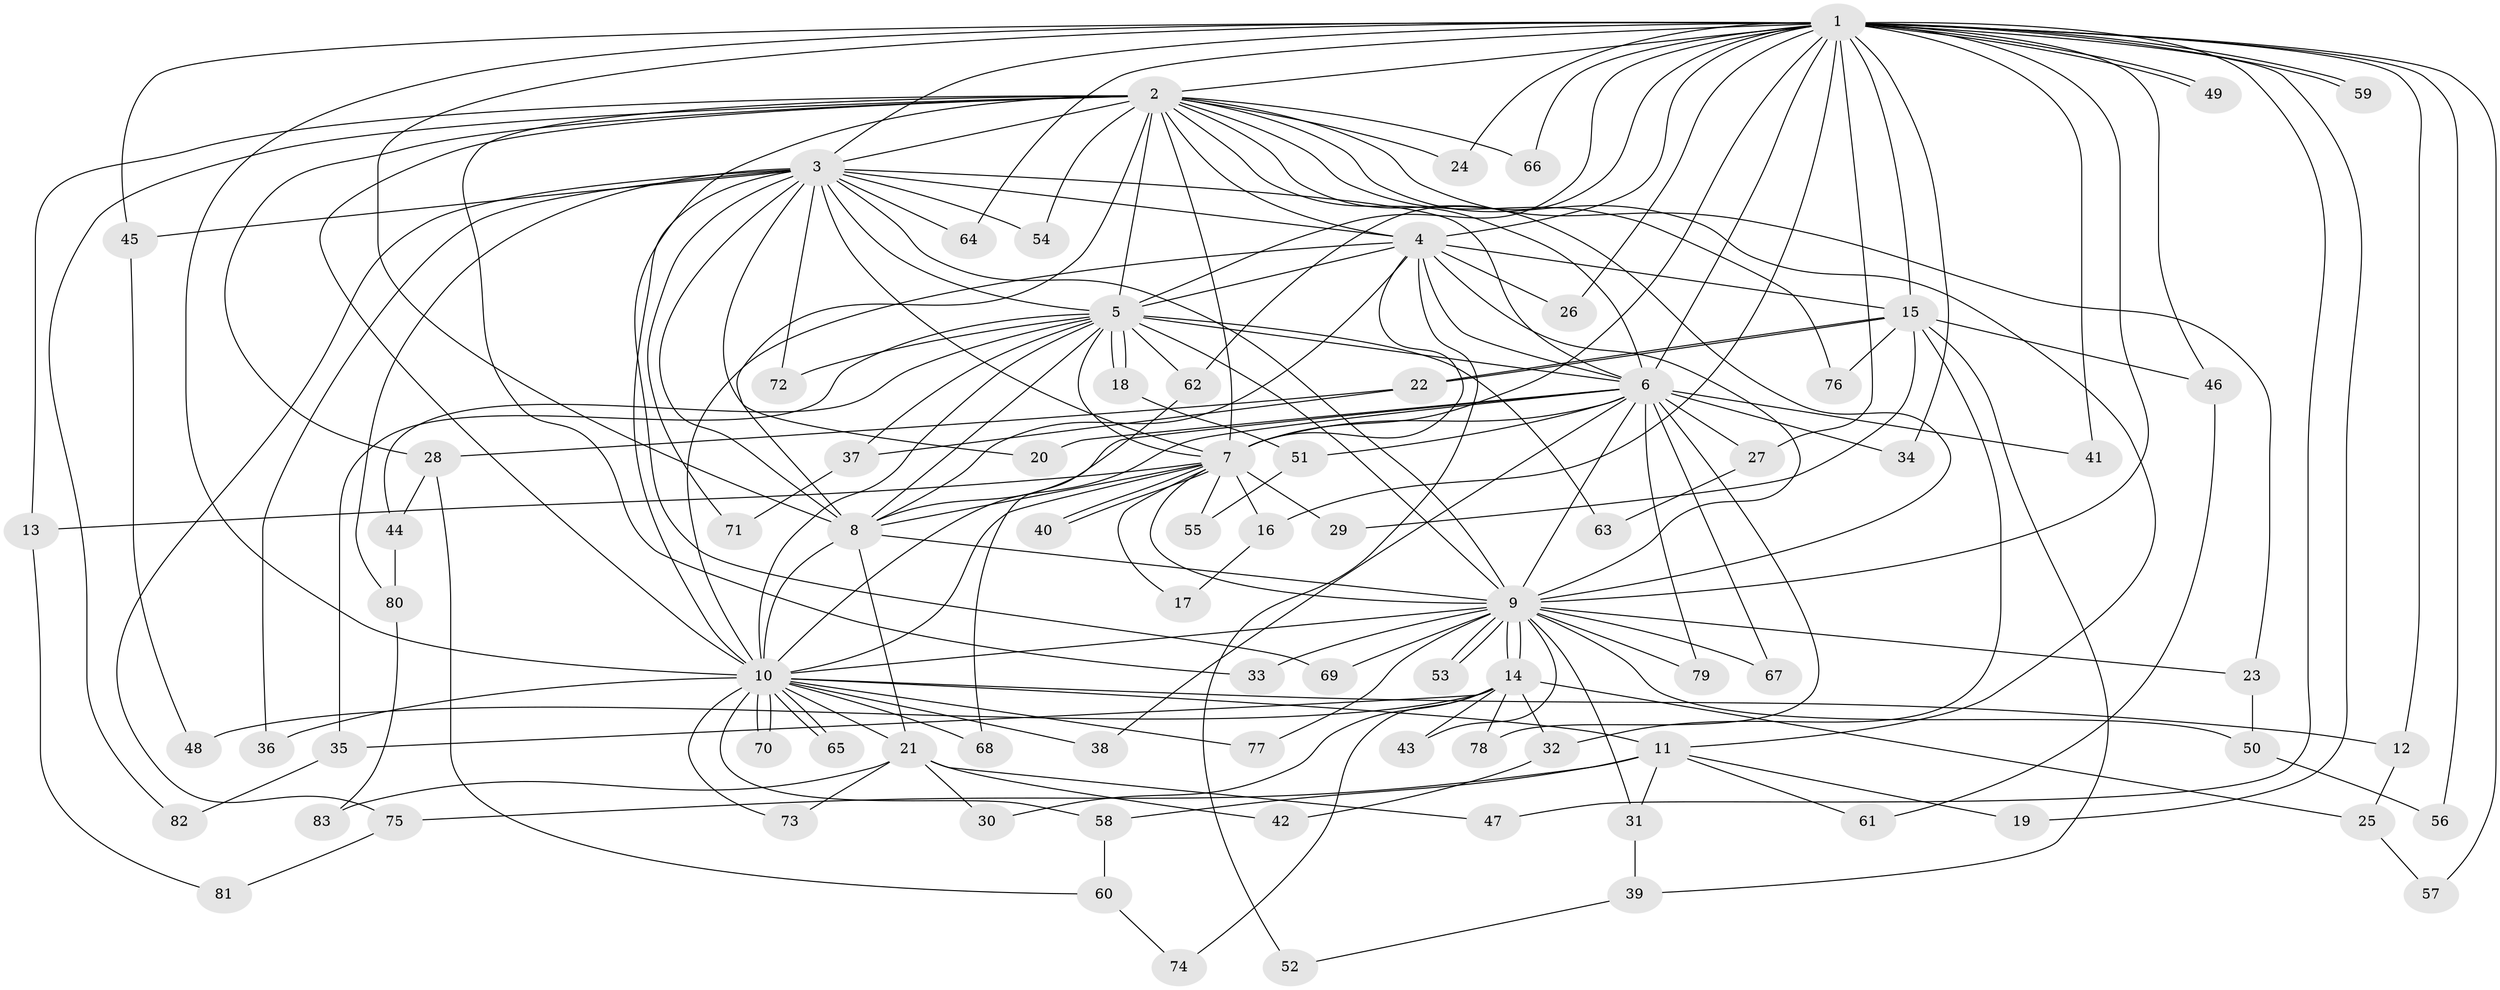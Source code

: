 // coarse degree distribution, {16: 0.041666666666666664, 9: 0.08333333333333333, 15: 0.041666666666666664, 10: 0.041666666666666664, 7: 0.041666666666666664, 3: 0.16666666666666666, 6: 0.041666666666666664, 4: 0.041666666666666664, 2: 0.3333333333333333, 1: 0.16666666666666666}
// Generated by graph-tools (version 1.1) at 2025/17/03/04/25 18:17:26]
// undirected, 83 vertices, 191 edges
graph export_dot {
graph [start="1"]
  node [color=gray90,style=filled];
  1;
  2;
  3;
  4;
  5;
  6;
  7;
  8;
  9;
  10;
  11;
  12;
  13;
  14;
  15;
  16;
  17;
  18;
  19;
  20;
  21;
  22;
  23;
  24;
  25;
  26;
  27;
  28;
  29;
  30;
  31;
  32;
  33;
  34;
  35;
  36;
  37;
  38;
  39;
  40;
  41;
  42;
  43;
  44;
  45;
  46;
  47;
  48;
  49;
  50;
  51;
  52;
  53;
  54;
  55;
  56;
  57;
  58;
  59;
  60;
  61;
  62;
  63;
  64;
  65;
  66;
  67;
  68;
  69;
  70;
  71;
  72;
  73;
  74;
  75;
  76;
  77;
  78;
  79;
  80;
  81;
  82;
  83;
  1 -- 2;
  1 -- 3;
  1 -- 4;
  1 -- 5;
  1 -- 6;
  1 -- 7;
  1 -- 8;
  1 -- 9;
  1 -- 10;
  1 -- 12;
  1 -- 15;
  1 -- 16;
  1 -- 19;
  1 -- 24;
  1 -- 26;
  1 -- 27;
  1 -- 34;
  1 -- 41;
  1 -- 45;
  1 -- 46;
  1 -- 47;
  1 -- 49;
  1 -- 49;
  1 -- 56;
  1 -- 57;
  1 -- 59;
  1 -- 59;
  1 -- 62;
  1 -- 64;
  1 -- 66;
  2 -- 3;
  2 -- 4;
  2 -- 5;
  2 -- 6;
  2 -- 7;
  2 -- 8;
  2 -- 9;
  2 -- 10;
  2 -- 11;
  2 -- 13;
  2 -- 23;
  2 -- 24;
  2 -- 28;
  2 -- 33;
  2 -- 54;
  2 -- 66;
  2 -- 69;
  2 -- 76;
  2 -- 82;
  3 -- 4;
  3 -- 5;
  3 -- 6;
  3 -- 7;
  3 -- 8;
  3 -- 9;
  3 -- 10;
  3 -- 20;
  3 -- 36;
  3 -- 45;
  3 -- 54;
  3 -- 64;
  3 -- 71;
  3 -- 72;
  3 -- 75;
  3 -- 80;
  4 -- 5;
  4 -- 6;
  4 -- 7;
  4 -- 8;
  4 -- 9;
  4 -- 10;
  4 -- 15;
  4 -- 26;
  4 -- 52;
  5 -- 6;
  5 -- 7;
  5 -- 8;
  5 -- 9;
  5 -- 10;
  5 -- 18;
  5 -- 18;
  5 -- 35;
  5 -- 37;
  5 -- 44;
  5 -- 62;
  5 -- 63;
  5 -- 72;
  6 -- 7;
  6 -- 8;
  6 -- 9;
  6 -- 10;
  6 -- 20;
  6 -- 27;
  6 -- 34;
  6 -- 38;
  6 -- 41;
  6 -- 51;
  6 -- 67;
  6 -- 78;
  6 -- 79;
  7 -- 8;
  7 -- 9;
  7 -- 10;
  7 -- 13;
  7 -- 16;
  7 -- 17;
  7 -- 29;
  7 -- 40;
  7 -- 40;
  7 -- 55;
  8 -- 9;
  8 -- 10;
  8 -- 21;
  9 -- 10;
  9 -- 14;
  9 -- 14;
  9 -- 23;
  9 -- 31;
  9 -- 33;
  9 -- 43;
  9 -- 50;
  9 -- 53;
  9 -- 53;
  9 -- 67;
  9 -- 69;
  9 -- 77;
  9 -- 79;
  10 -- 11;
  10 -- 12;
  10 -- 21;
  10 -- 36;
  10 -- 38;
  10 -- 58;
  10 -- 65;
  10 -- 65;
  10 -- 68;
  10 -- 70;
  10 -- 70;
  10 -- 73;
  10 -- 77;
  11 -- 19;
  11 -- 31;
  11 -- 58;
  11 -- 61;
  11 -- 75;
  12 -- 25;
  13 -- 81;
  14 -- 25;
  14 -- 30;
  14 -- 32;
  14 -- 35;
  14 -- 43;
  14 -- 48;
  14 -- 74;
  14 -- 78;
  15 -- 22;
  15 -- 22;
  15 -- 29;
  15 -- 32;
  15 -- 39;
  15 -- 46;
  15 -- 76;
  16 -- 17;
  18 -- 51;
  21 -- 30;
  21 -- 42;
  21 -- 47;
  21 -- 73;
  21 -- 83;
  22 -- 28;
  22 -- 37;
  23 -- 50;
  25 -- 57;
  27 -- 63;
  28 -- 44;
  28 -- 60;
  31 -- 39;
  32 -- 42;
  35 -- 82;
  37 -- 71;
  39 -- 52;
  44 -- 80;
  45 -- 48;
  46 -- 61;
  50 -- 56;
  51 -- 55;
  58 -- 60;
  60 -- 74;
  62 -- 68;
  75 -- 81;
  80 -- 83;
}
